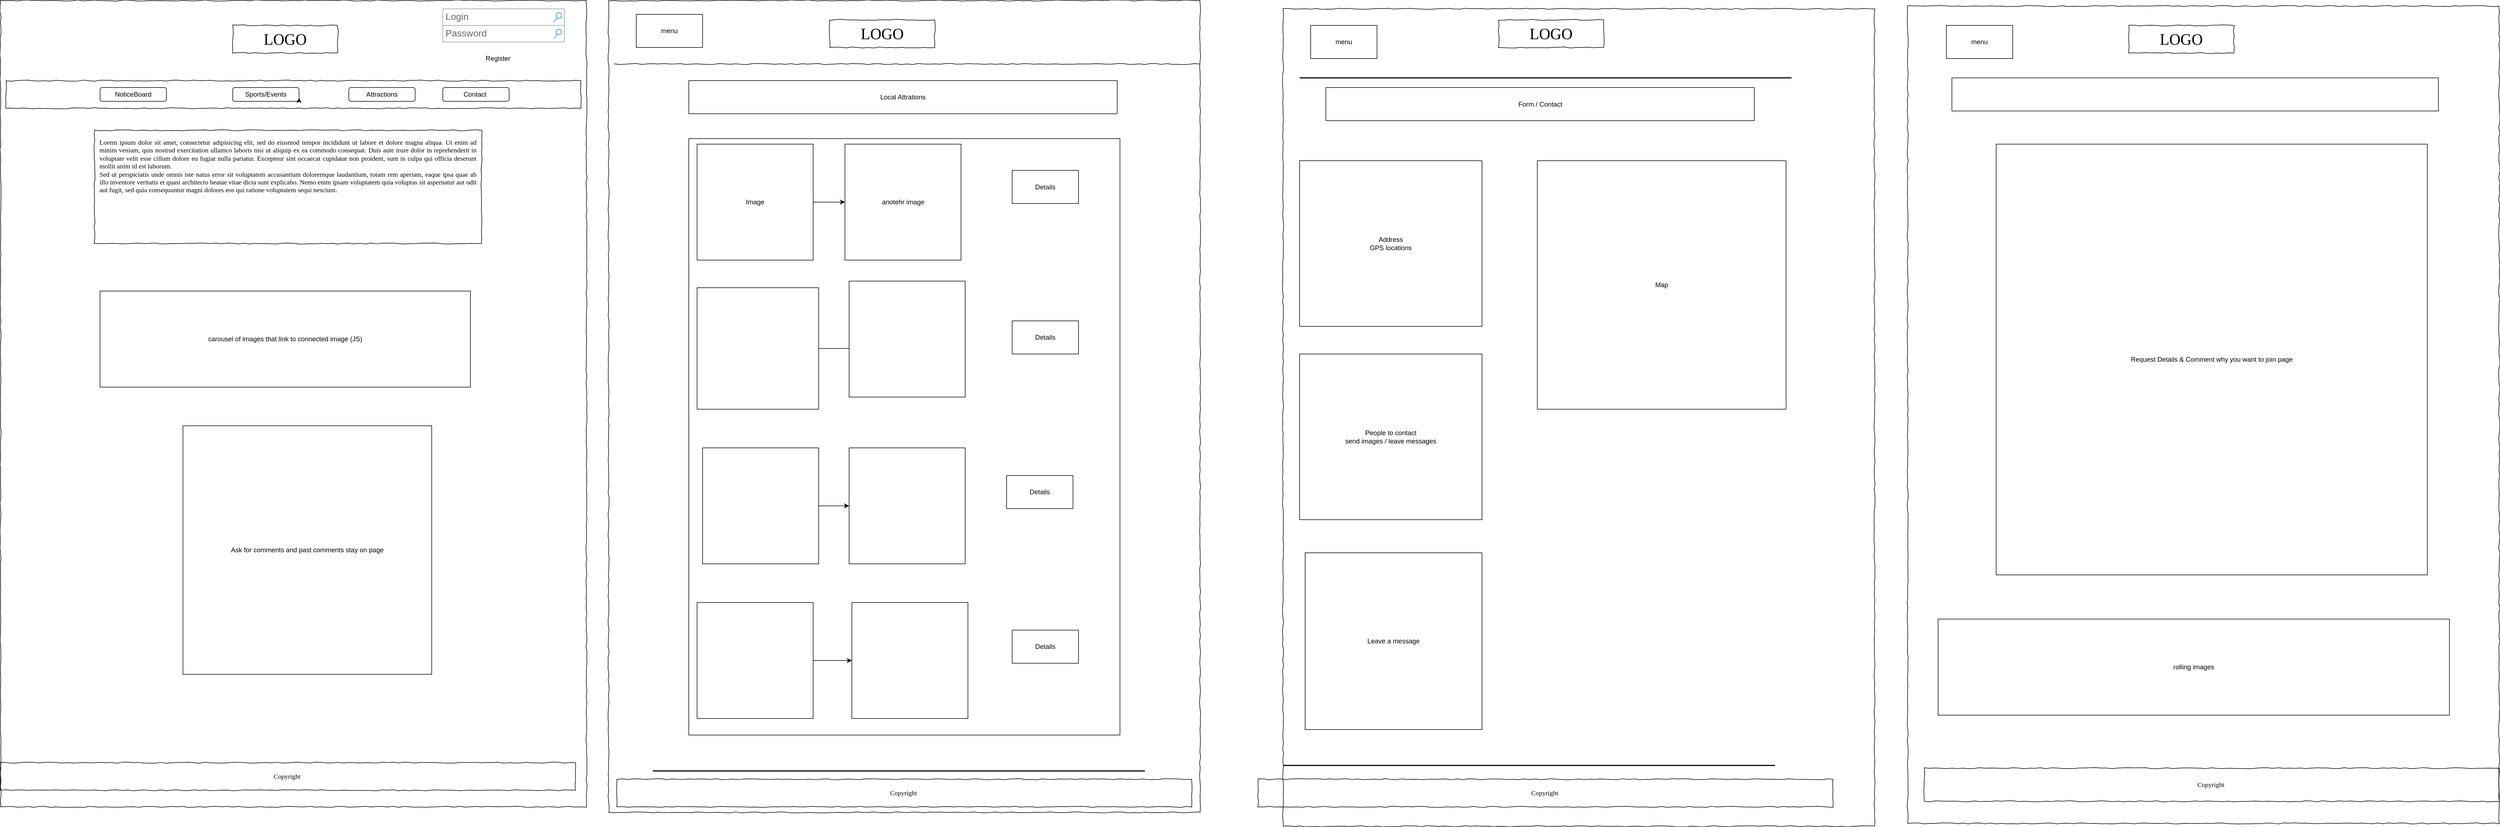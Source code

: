 <mxfile version="20.1.1" type="device"><diagram name="Page-1" id="03018318-947c-dd8e-b7a3-06fadd420f32"><mxGraphModel dx="6212" dy="2188" grid="1" gridSize="10" guides="1" tooltips="1" connect="1" arrows="1" fold="1" page="1" pageScale="1" pageWidth="1100" pageHeight="850" background="none" math="0" shadow="0"><root><mxCell id="0"/><mxCell id="1" parent="0"/><mxCell id="677b7b8949515195-1" value="" style="whiteSpace=wrap;html=1;rounded=0;shadow=0;labelBackgroundColor=none;strokeColor=#000000;strokeWidth=1;fillColor=none;fontFamily=Verdana;fontSize=12;fontColor=#000000;align=center;comic=1;" parent="1" vertex="1"><mxGeometry x="-1090" y="30" width="1060" height="1460" as="geometry"/></mxCell><mxCell id="677b7b8949515195-2" value="LOGO" style="whiteSpace=wrap;html=1;rounded=0;shadow=0;labelBackgroundColor=none;strokeWidth=1;fontFamily=Verdana;fontSize=28;align=center;comic=1;" parent="1" vertex="1"><mxGeometry x="-670" y="75" width="190" height="50" as="geometry"/></mxCell><mxCell id="677b7b8949515195-3" value="Login" style="strokeWidth=1;shadow=0;dashed=0;align=center;html=1;shape=mxgraph.mockup.forms.searchBox;strokeColor=#999999;mainText=;strokeColor2=#008cff;fontColor=#666666;fontSize=17;align=left;spacingLeft=3;rounded=0;labelBackgroundColor=none;comic=1;" parent="1" vertex="1"><mxGeometry x="-290" y="45" width="220" height="30" as="geometry"/></mxCell><mxCell id="677b7b8949515195-9" value="" style="line;strokeWidth=1;html=1;rounded=0;shadow=0;labelBackgroundColor=none;fillColor=none;fontFamily=Verdana;fontSize=14;fontColor=#000000;align=center;comic=1;" parent="1" vertex="1"><mxGeometry x="20" y="140" width="1060" height="10" as="geometry"/></mxCell><mxCell id="677b7b8949515195-10" value="" style="whiteSpace=wrap;html=1;rounded=0;shadow=0;labelBackgroundColor=none;strokeWidth=1;fillColor=none;fontFamily=Verdana;fontSize=12;align=center;comic=1;" parent="1" vertex="1"><mxGeometry x="-1080" y="175" width="1040" height="50" as="geometry"/></mxCell><mxCell id="677b7b8949515195-15" value="&lt;div style=&quot;text-align: justify&quot;&gt;&lt;span&gt;Lorem ipsum dolor sit amet, consectetur adipisicing elit, sed do eiusmod tempor incididunt ut labore et dolore magna aliqua. Ut enim ad minim veniam, quis nostrud exercitation ullamco laboris nisi ut aliquip ex ea commodo consequat. Duis aute irure dolor in reprehenderit in voluptate velit esse cillum dolore eu fugiat nulla pariatur. Excepteur sint occaecat cupidatat non proident, sunt in culpa qui officia deserunt mollit anim id est laborum.&lt;/span&gt;&lt;/div&gt;&lt;div style=&quot;text-align: justify&quot;&gt;&lt;span&gt;Sed ut perspiciatis unde omnis iste natus error sit voluptatem accusantium doloremque laudantium, totam rem aperiam, eaque ipsa quae ab illo inventore veritatis et quasi architecto beatae vitae dicta sunt explicabo. Nemo enim ipsam voluptatem quia voluptas sit aspernatur aut odit aut fugit, sed quia consequuntur magni dolores eos qui ratione voluptatem sequi nesciunt.&amp;nbsp;&lt;/span&gt;&lt;/div&gt;" style="whiteSpace=wrap;html=1;rounded=0;shadow=0;labelBackgroundColor=none;strokeWidth=1;fillColor=none;fontFamily=Verdana;fontSize=12;align=center;verticalAlign=top;spacing=10;comic=1;" parent="1" vertex="1"><mxGeometry x="-920" y="265" width="700" height="205" as="geometry"/></mxCell><mxCell id="palDHmkmcTfymDxHDmMb-1" value="Copyright&amp;nbsp;" style="whiteSpace=wrap;html=1;rounded=0;shadow=0;labelBackgroundColor=none;strokeWidth=1;fillColor=none;fontFamily=Verdana;fontSize=12;align=center;comic=1;" parent="1" vertex="1"><mxGeometry x="-1090" y="1410" width="1040" height="50" as="geometry"/></mxCell><mxCell id="palDHmkmcTfymDxHDmMb-2" value="NoticeBoard" style="rounded=1;whiteSpace=wrap;html=1;" parent="1" vertex="1"><mxGeometry x="-910" y="187.5" width="120" height="25" as="geometry"/></mxCell><mxCell id="palDHmkmcTfymDxHDmMb-3" value="carousel of images that link to connected image (JS)" style="rounded=0;whiteSpace=wrap;html=1;" parent="1" vertex="1"><mxGeometry x="-910" y="556" width="670" height="174" as="geometry"/></mxCell><mxCell id="palDHmkmcTfymDxHDmMb-4" value="Password" style="strokeWidth=1;shadow=0;dashed=0;align=center;html=1;shape=mxgraph.mockup.forms.searchBox;strokeColor=#999999;mainText=;strokeColor2=#008cff;fontColor=#666666;fontSize=17;align=left;spacingLeft=3;rounded=0;labelBackgroundColor=none;comic=1;" parent="1" vertex="1"><mxGeometry x="-290" y="75" width="220" height="30" as="geometry"/></mxCell><mxCell id="palDHmkmcTfymDxHDmMb-5" value="Register" style="text;html=1;strokeColor=none;fillColor=none;align=center;verticalAlign=middle;whiteSpace=wrap;rounded=0;" parent="1" vertex="1"><mxGeometry x="-280" y="120" width="180" height="30" as="geometry"/></mxCell><mxCell id="palDHmkmcTfymDxHDmMb-6" value="Sports/Events" style="rounded=1;whiteSpace=wrap;html=1;" parent="1" vertex="1"><mxGeometry x="-670" y="187.5" width="120" height="25" as="geometry"/></mxCell><mxCell id="palDHmkmcTfymDxHDmMb-7" value="Attractions" style="rounded=1;whiteSpace=wrap;html=1;" parent="1" vertex="1"><mxGeometry x="-460" y="187.5" width="120" height="25" as="geometry"/></mxCell><mxCell id="palDHmkmcTfymDxHDmMb-15" style="edgeStyle=orthogonalEdgeStyle;rounded=0;orthogonalLoop=1;jettySize=auto;html=1;exitX=0.75;exitY=1;exitDx=0;exitDy=0;entryX=1;entryY=0.75;entryDx=0;entryDy=0;" parent="1" source="palDHmkmcTfymDxHDmMb-6" target="palDHmkmcTfymDxHDmMb-6" edge="1"><mxGeometry relative="1" as="geometry"/></mxCell><mxCell id="palDHmkmcTfymDxHDmMb-17" value="Contact&amp;nbsp;" style="rounded=1;whiteSpace=wrap;html=1;" parent="1" vertex="1"><mxGeometry x="-290" y="187.5" width="120" height="25" as="geometry"/></mxCell><mxCell id="palDHmkmcTfymDxHDmMb-18" value="" style="whiteSpace=wrap;html=1;rounded=0;shadow=0;labelBackgroundColor=none;strokeColor=#000000;strokeWidth=1;fillColor=none;fontFamily=Verdana;fontSize=12;fontColor=#000000;align=center;comic=1;" parent="1" vertex="1"><mxGeometry x="2360" y="40" width="1070" height="1480" as="geometry"/></mxCell><mxCell id="palDHmkmcTfymDxHDmMb-19" value="" style="whiteSpace=wrap;html=1;rounded=0;shadow=0;labelBackgroundColor=none;strokeColor=#000000;strokeWidth=1;fillColor=none;fontFamily=Verdana;fontSize=12;fontColor=#000000;align=center;comic=1;" parent="1" vertex="1"><mxGeometry x="10" y="30" width="1070" height="1470" as="geometry"/></mxCell><mxCell id="palDHmkmcTfymDxHDmMb-21" value="" style="line;strokeWidth=2;html=1;" parent="1" vertex="1"><mxGeometry x="1260" y="165" width="890" height="10" as="geometry"/></mxCell><mxCell id="palDHmkmcTfymDxHDmMb-22" value="" style="line;strokeWidth=2;html=1;" parent="1" vertex="1"><mxGeometry x="90" y="1420" width="890" height="10" as="geometry"/></mxCell><mxCell id="palDHmkmcTfymDxHDmMb-23" value="" style="line;strokeWidth=2;html=1;" parent="1" vertex="1"><mxGeometry x="1230" y="1410" width="890" height="10" as="geometry"/></mxCell><mxCell id="palDHmkmcTfymDxHDmMb-24" value="LOGO" style="whiteSpace=wrap;html=1;rounded=0;shadow=0;labelBackgroundColor=none;strokeWidth=1;fontFamily=Verdana;fontSize=28;align=center;comic=1;" parent="1" vertex="1"><mxGeometry x="410" y="65" width="190" height="50" as="geometry"/></mxCell><mxCell id="palDHmkmcTfymDxHDmMb-25" value="LOGO" style="whiteSpace=wrap;html=1;rounded=0;shadow=0;labelBackgroundColor=none;strokeWidth=1;fontFamily=Verdana;fontSize=28;align=center;comic=1;" parent="1" vertex="1"><mxGeometry x="1620" y="65" width="190" height="50" as="geometry"/></mxCell><mxCell id="palDHmkmcTfymDxHDmMb-27" value="" style="rounded=0;whiteSpace=wrap;html=1;" parent="1" vertex="1"><mxGeometry x="155" y="280" width="780" height="1080" as="geometry"/></mxCell><mxCell id="palDHmkmcTfymDxHDmMb-28" value="Local Attrations" style="rounded=0;whiteSpace=wrap;html=1;" parent="1" vertex="1"><mxGeometry x="155" y="175" width="775" height="60" as="geometry"/></mxCell><mxCell id="palDHmkmcTfymDxHDmMb-29" value="menu" style="rounded=0;whiteSpace=wrap;html=1;" parent="1" vertex="1"><mxGeometry x="60" y="55" width="120" height="60" as="geometry"/></mxCell><mxCell id="palDHmkmcTfymDxHDmMb-43" style="edgeStyle=orthogonalEdgeStyle;rounded=0;orthogonalLoop=1;jettySize=auto;html=1;entryX=0;entryY=0.5;entryDx=0;entryDy=0;" parent="1" source="palDHmkmcTfymDxHDmMb-31" target="palDHmkmcTfymDxHDmMb-33" edge="1"><mxGeometry relative="1" as="geometry"/></mxCell><mxCell id="palDHmkmcTfymDxHDmMb-31" value="Image" style="whiteSpace=wrap;html=1;aspect=fixed;" parent="1" vertex="1"><mxGeometry x="170" y="290" width="210" height="210" as="geometry"/></mxCell><mxCell id="palDHmkmcTfymDxHDmMb-52" style="edgeStyle=orthogonalEdgeStyle;rounded=0;orthogonalLoop=1;jettySize=auto;html=1;entryX=0;entryY=0.5;entryDx=0;entryDy=0;" parent="1" source="palDHmkmcTfymDxHDmMb-32" target="palDHmkmcTfymDxHDmMb-51" edge="1"><mxGeometry relative="1" as="geometry"/></mxCell><mxCell id="palDHmkmcTfymDxHDmMb-32" value="" style="whiteSpace=wrap;html=1;aspect=fixed;" parent="1" vertex="1"><mxGeometry x="170" y="1120" width="210" height="210" as="geometry"/></mxCell><mxCell id="palDHmkmcTfymDxHDmMb-33" value="anotehr image" style="whiteSpace=wrap;html=1;aspect=fixed;" parent="1" vertex="1"><mxGeometry x="437.5" y="290" width="210" height="210" as="geometry"/></mxCell><mxCell id="palDHmkmcTfymDxHDmMb-48" style="edgeStyle=orthogonalEdgeStyle;rounded=0;orthogonalLoop=1;jettySize=auto;html=1;entryX=0.048;entryY=0.581;entryDx=0;entryDy=0;entryPerimeter=0;" parent="1" source="palDHmkmcTfymDxHDmMb-34" target="palDHmkmcTfymDxHDmMb-44" edge="1"><mxGeometry relative="1" as="geometry"/></mxCell><mxCell id="palDHmkmcTfymDxHDmMb-34" value="" style="whiteSpace=wrap;html=1;aspect=fixed;" parent="1" vertex="1"><mxGeometry x="170" y="550" width="220" height="220" as="geometry"/></mxCell><mxCell id="palDHmkmcTfymDxHDmMb-50" style="edgeStyle=orthogonalEdgeStyle;rounded=0;orthogonalLoop=1;jettySize=auto;html=1;" parent="1" source="palDHmkmcTfymDxHDmMb-35" target="palDHmkmcTfymDxHDmMb-49" edge="1"><mxGeometry relative="1" as="geometry"/></mxCell><mxCell id="palDHmkmcTfymDxHDmMb-35" value="" style="whiteSpace=wrap;html=1;aspect=fixed;" parent="1" vertex="1"><mxGeometry x="180" y="840" width="210" height="210" as="geometry"/></mxCell><mxCell id="palDHmkmcTfymDxHDmMb-36" value="Copyright&amp;nbsp;" style="whiteSpace=wrap;html=1;rounded=0;shadow=0;labelBackgroundColor=none;strokeWidth=1;fillColor=none;fontFamily=Verdana;fontSize=12;align=center;comic=1;" parent="1" vertex="1"><mxGeometry x="25" y="1440" width="1040" height="50" as="geometry"/></mxCell><mxCell id="palDHmkmcTfymDxHDmMb-39" value="Copyright&amp;nbsp;" style="whiteSpace=wrap;html=1;rounded=0;shadow=0;labelBackgroundColor=none;strokeWidth=1;fillColor=none;fontFamily=Verdana;fontSize=12;align=center;comic=1;" parent="1" vertex="1"><mxGeometry x="1185" y="1440" width="1040" height="50" as="geometry"/></mxCell><mxCell id="palDHmkmcTfymDxHDmMb-40" value="Form / Contact" style="rounded=0;whiteSpace=wrap;html=1;" parent="1" vertex="1"><mxGeometry x="1307.5" y="187.5" width="775" height="60" as="geometry"/></mxCell><mxCell id="palDHmkmcTfymDxHDmMb-41" value="Map" style="whiteSpace=wrap;html=1;aspect=fixed;" parent="1" vertex="1"><mxGeometry x="1690" y="320" width="450" height="450" as="geometry"/></mxCell><mxCell id="palDHmkmcTfymDxHDmMb-42" value="Address&lt;br&gt;GPS locations&lt;br&gt;" style="rounded=0;whiteSpace=wrap;html=1;" parent="1" vertex="1"><mxGeometry x="1260" y="320" width="330" height="300" as="geometry"/></mxCell><mxCell id="palDHmkmcTfymDxHDmMb-44" value="" style="whiteSpace=wrap;html=1;aspect=fixed;" parent="1" vertex="1"><mxGeometry x="445" y="538" width="210" height="210" as="geometry"/></mxCell><mxCell id="palDHmkmcTfymDxHDmMb-49" value="" style="whiteSpace=wrap;html=1;aspect=fixed;" parent="1" vertex="1"><mxGeometry x="445" y="840" width="210" height="210" as="geometry"/></mxCell><mxCell id="palDHmkmcTfymDxHDmMb-51" value="" style="whiteSpace=wrap;html=1;aspect=fixed;" parent="1" vertex="1"><mxGeometry x="450" y="1120" width="210" height="210" as="geometry"/></mxCell><mxCell id="palDHmkmcTfymDxHDmMb-57" value="Details" style="rounded=0;whiteSpace=wrap;html=1;" parent="1" vertex="1"><mxGeometry x="740" y="337.5" width="120" height="60" as="geometry"/></mxCell><mxCell id="palDHmkmcTfymDxHDmMb-58" value="Details" style="rounded=0;whiteSpace=wrap;html=1;" parent="1" vertex="1"><mxGeometry x="740" y="610" width="120" height="60" as="geometry"/></mxCell><mxCell id="palDHmkmcTfymDxHDmMb-59" value="Details" style="rounded=0;whiteSpace=wrap;html=1;" parent="1" vertex="1"><mxGeometry x="730" y="890" width="120" height="60" as="geometry"/></mxCell><mxCell id="palDHmkmcTfymDxHDmMb-60" value="Details" style="rounded=0;whiteSpace=wrap;html=1;" parent="1" vertex="1"><mxGeometry x="740" y="1170" width="120" height="60" as="geometry"/></mxCell><mxCell id="palDHmkmcTfymDxHDmMb-61" value="People to contact&lt;br&gt;send images / leave messages" style="rounded=0;whiteSpace=wrap;html=1;" parent="1" vertex="1"><mxGeometry x="1260" y="670" width="330" height="300" as="geometry"/></mxCell><mxCell id="palDHmkmcTfymDxHDmMb-64" value="Ask for comments and past comments stay on page" style="whiteSpace=wrap;html=1;aspect=fixed;" parent="1" vertex="1"><mxGeometry x="-760" y="800" width="450" height="450" as="geometry"/></mxCell><mxCell id="palDHmkmcTfymDxHDmMb-65" value="Leave a message" style="whiteSpace=wrap;html=1;aspect=fixed;" parent="1" vertex="1"><mxGeometry x="1270" y="1030" width="320" height="320" as="geometry"/></mxCell><mxCell id="palDHmkmcTfymDxHDmMb-66" value="" style="whiteSpace=wrap;html=1;rounded=0;shadow=0;labelBackgroundColor=none;strokeColor=#000000;strokeWidth=1;fillColor=none;fontFamily=Verdana;fontSize=12;fontColor=#000000;align=center;comic=1;" parent="1" vertex="1"><mxGeometry x="1230" y="45" width="1070" height="1480" as="geometry"/></mxCell><mxCell id="palDHmkmcTfymDxHDmMb-67" value="" style="rounded=0;whiteSpace=wrap;html=1;" parent="1" vertex="1"><mxGeometry x="2440" y="170" width="880" height="60" as="geometry"/></mxCell><mxCell id="palDHmkmcTfymDxHDmMb-68" value="menu" style="rounded=0;whiteSpace=wrap;html=1;" parent="1" vertex="1"><mxGeometry x="1280" y="75" width="120" height="60" as="geometry"/></mxCell><mxCell id="palDHmkmcTfymDxHDmMb-69" value="menu" style="rounded=0;whiteSpace=wrap;html=1;" parent="1" vertex="1"><mxGeometry x="2430" y="75" width="120" height="60" as="geometry"/></mxCell><mxCell id="palDHmkmcTfymDxHDmMb-70" value="LOGO" style="whiteSpace=wrap;html=1;rounded=0;shadow=0;labelBackgroundColor=none;strokeWidth=1;fontFamily=Verdana;fontSize=28;align=center;comic=1;" parent="1" vertex="1"><mxGeometry x="2760" y="75" width="190" height="50" as="geometry"/></mxCell><mxCell id="palDHmkmcTfymDxHDmMb-71" value="Copyright&amp;nbsp;" style="whiteSpace=wrap;html=1;rounded=0;shadow=0;labelBackgroundColor=none;strokeWidth=1;fillColor=none;fontFamily=Verdana;fontSize=12;align=center;comic=1;" parent="1" vertex="1"><mxGeometry x="2390" y="1420" width="1040" height="60" as="geometry"/></mxCell><mxCell id="palDHmkmcTfymDxHDmMb-72" value="rolling images" style="rounded=0;whiteSpace=wrap;html=1;" parent="1" vertex="1"><mxGeometry x="2415" y="1150" width="925" height="174" as="geometry"/></mxCell><mxCell id="palDHmkmcTfymDxHDmMb-73" value="Request Details &amp;amp; Comment why you want to join page" style="whiteSpace=wrap;html=1;aspect=fixed;" parent="1" vertex="1"><mxGeometry x="2520" y="290" width="780" height="780" as="geometry"/></mxCell></root></mxGraphModel></diagram></mxfile>